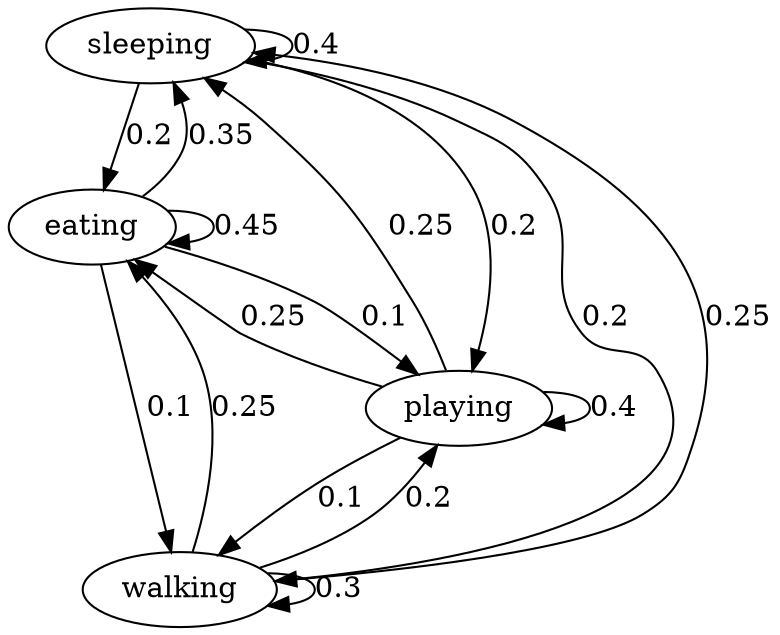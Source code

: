digraph  {
sleeping;
eating;
walking;
playing;
sleeping -> sleeping  [key=0, label="0.4", weight="0.4"];
sleeping -> eating  [key=0, label="0.2", weight="0.2"];
sleeping -> walking  [key=0, label="0.2", weight="0.2"];
sleeping -> playing  [key=0, label="0.2", weight="0.2"];
eating -> sleeping  [key=0, label="0.35", weight="0.35"];
eating -> eating  [key=0, label="0.45", weight="0.45"];
eating -> walking  [key=0, label="0.1", weight="0.1"];
eating -> playing  [key=0, label="0.1", weight="0.1"];
walking -> sleeping  [key=0, label="0.25", weight="0.25"];
walking -> eating  [key=0, label="0.25", weight="0.25"];
walking -> walking  [key=0, label="0.3", weight="0.3"];
walking -> playing  [key=0, label="0.2", weight="0.2"];
playing -> sleeping  [key=0, label="0.25", weight="0.25"];
playing -> eating  [key=0, label="0.25", weight="0.25"];
playing -> walking  [key=0, label="0.1", weight="0.1"];
playing -> playing  [key=0, label="0.4", weight="0.4"];
}
